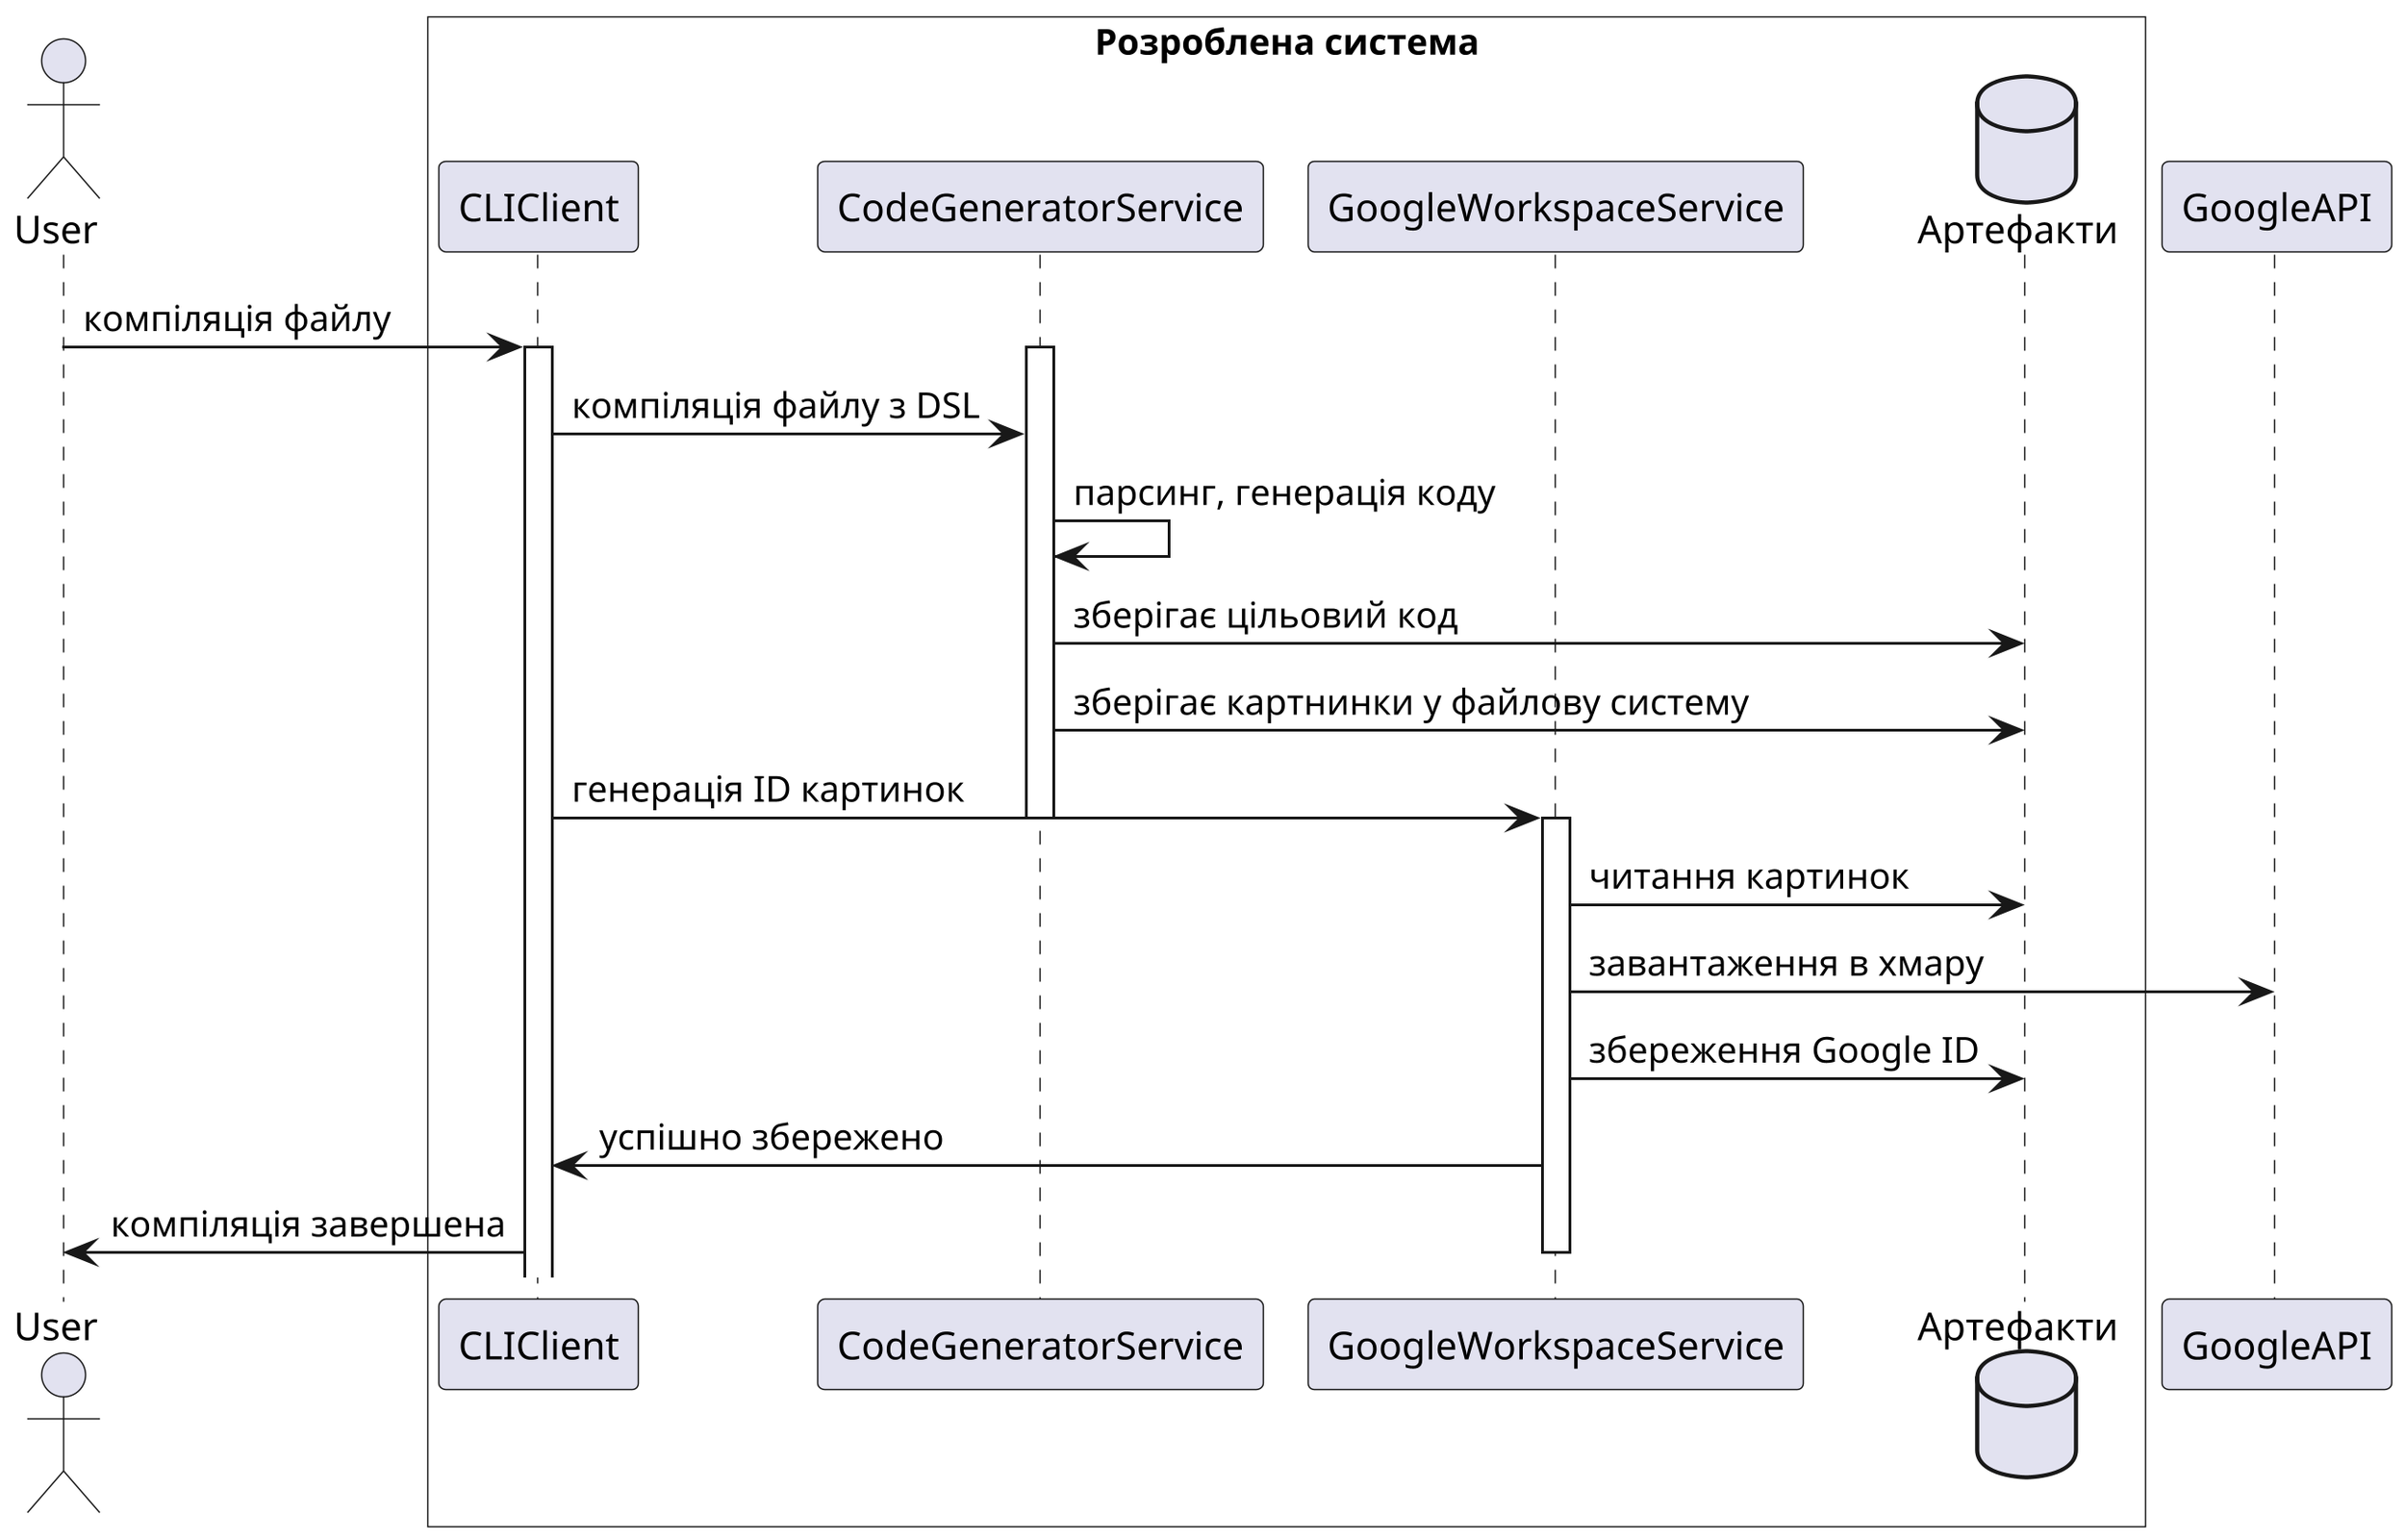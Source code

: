 @startuml Usecases
scale 3
actor User as U
box "Розроблена система" #White
participant CLIClient as CLI
participant CodeGeneratorService as CGS
participant GoogleWorkspaceService as GWS
database Артефакти as State
end box
participant GoogleAPI as GAPI

U -> CLI : компіляція файлу
activate CLI
activate CGS
CLI -> CGS: компіляція файлу з DSL

CGS -> CGS: парсинг, генерація коду 
CGS -> State: зберігає цільовий код
CGS -> State: зберігає картнинки у файлову систему
CLI -> GWS: генерація ID картинок
deactivate CGS
activate GWS
State <- GWS: читання картинок
GWS -> GAPI: завантаження в хмару
GWS -> State: збереження Google ID
GWS -> CLI: успішно збережено
CLI -> U: компіляція завершена
deactivate GWS

@enduml